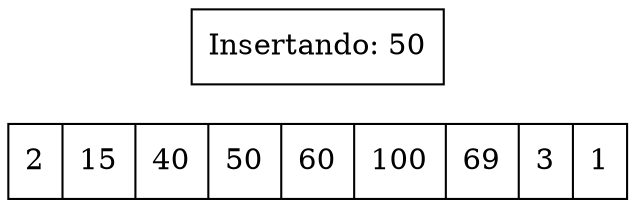 digraph G{ node [shape = record ];
 rankdir=LR;X[label="{ 2|15|40|50|60|100|69|3|1}" pos = "10,1!" ]puntDer[label="Insertando: 50" pos = "9,2!"] 
}
